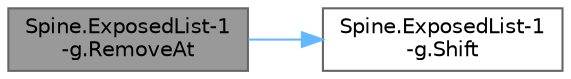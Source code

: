 digraph "Spine.ExposedList-1-g.RemoveAt"
{
 // LATEX_PDF_SIZE
  bgcolor="transparent";
  edge [fontname=Helvetica,fontsize=10,labelfontname=Helvetica,labelfontsize=10];
  node [fontname=Helvetica,fontsize=10,shape=box,height=0.2,width=0.4];
  rankdir="LR";
  Node1 [id="Node000001",label="Spine.ExposedList-1\l-g.RemoveAt",height=0.2,width=0.4,color="gray40", fillcolor="grey60", style="filled", fontcolor="black",tooltip=" "];
  Node1 -> Node2 [id="edge2_Node000001_Node000002",color="steelblue1",style="solid",tooltip=" "];
  Node2 [id="Node000002",label="Spine.ExposedList-1\l-g.Shift",height=0.2,width=0.4,color="grey40", fillcolor="white", style="filled",URL="$class_spine_1_1_exposed_list-1-g.html#ac0eb9a0def900653c0c6ba62475a2289",tooltip=" "];
}
